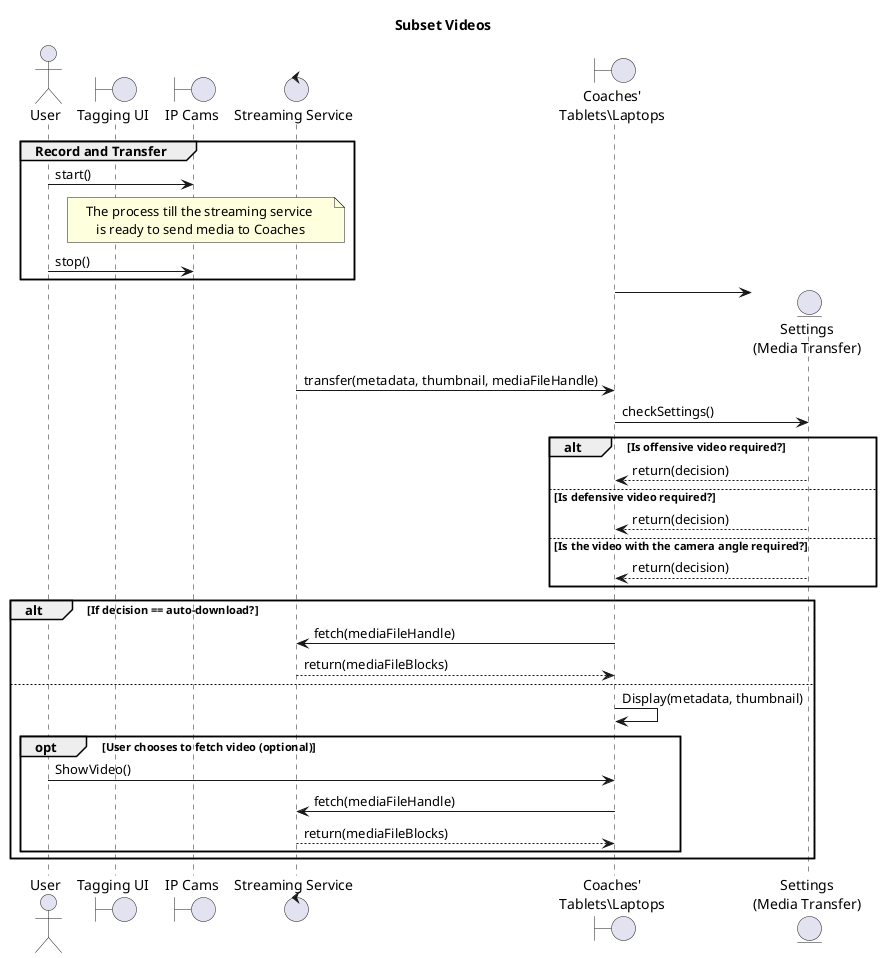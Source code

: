 @startuml Subset Videos
title Subset Videos
actor "User" as usr
boundary "Tagging UI" as tag
boundary "IP Cams" as ip
control "Streaming Service" as strm
group Record and Transfer
    usr -> ip: start()
    note over tag,strm
    	The process till the streaming service 
        is ready to send media to Coaches
    end note
    usr -> ip: stop()
end
boundary "Coaches'\nTablets\Laptops" as coach
create entity "Settings\n(Media Transfer)" as sett
coach -> sett
strm -> coach: transfer(metadata, thumbnail, mediaFileHandle)
coach -> sett: checkSettings()
alt Is offensive video required?
    sett --> coach: return(decision)
else Is defensive video required?
    sett --> coach: return(decision)
else Is the video with the camera angle required?
    sett --> coach: return(decision)
end

alt If decision == auto-download?
    coach -> strm: fetch(mediaFileHandle)
    strm --> coach: return(mediaFileBlocks)
else
    coach -> coach: Display(metadata, thumbnail)
    opt User chooses to fetch video (optional)
        usr -> coach: ShowVideo()
        coach -> strm: fetch(mediaFileHandle)
        strm --> coach: return(mediaFileBlocks)
    end
end
@enduml
